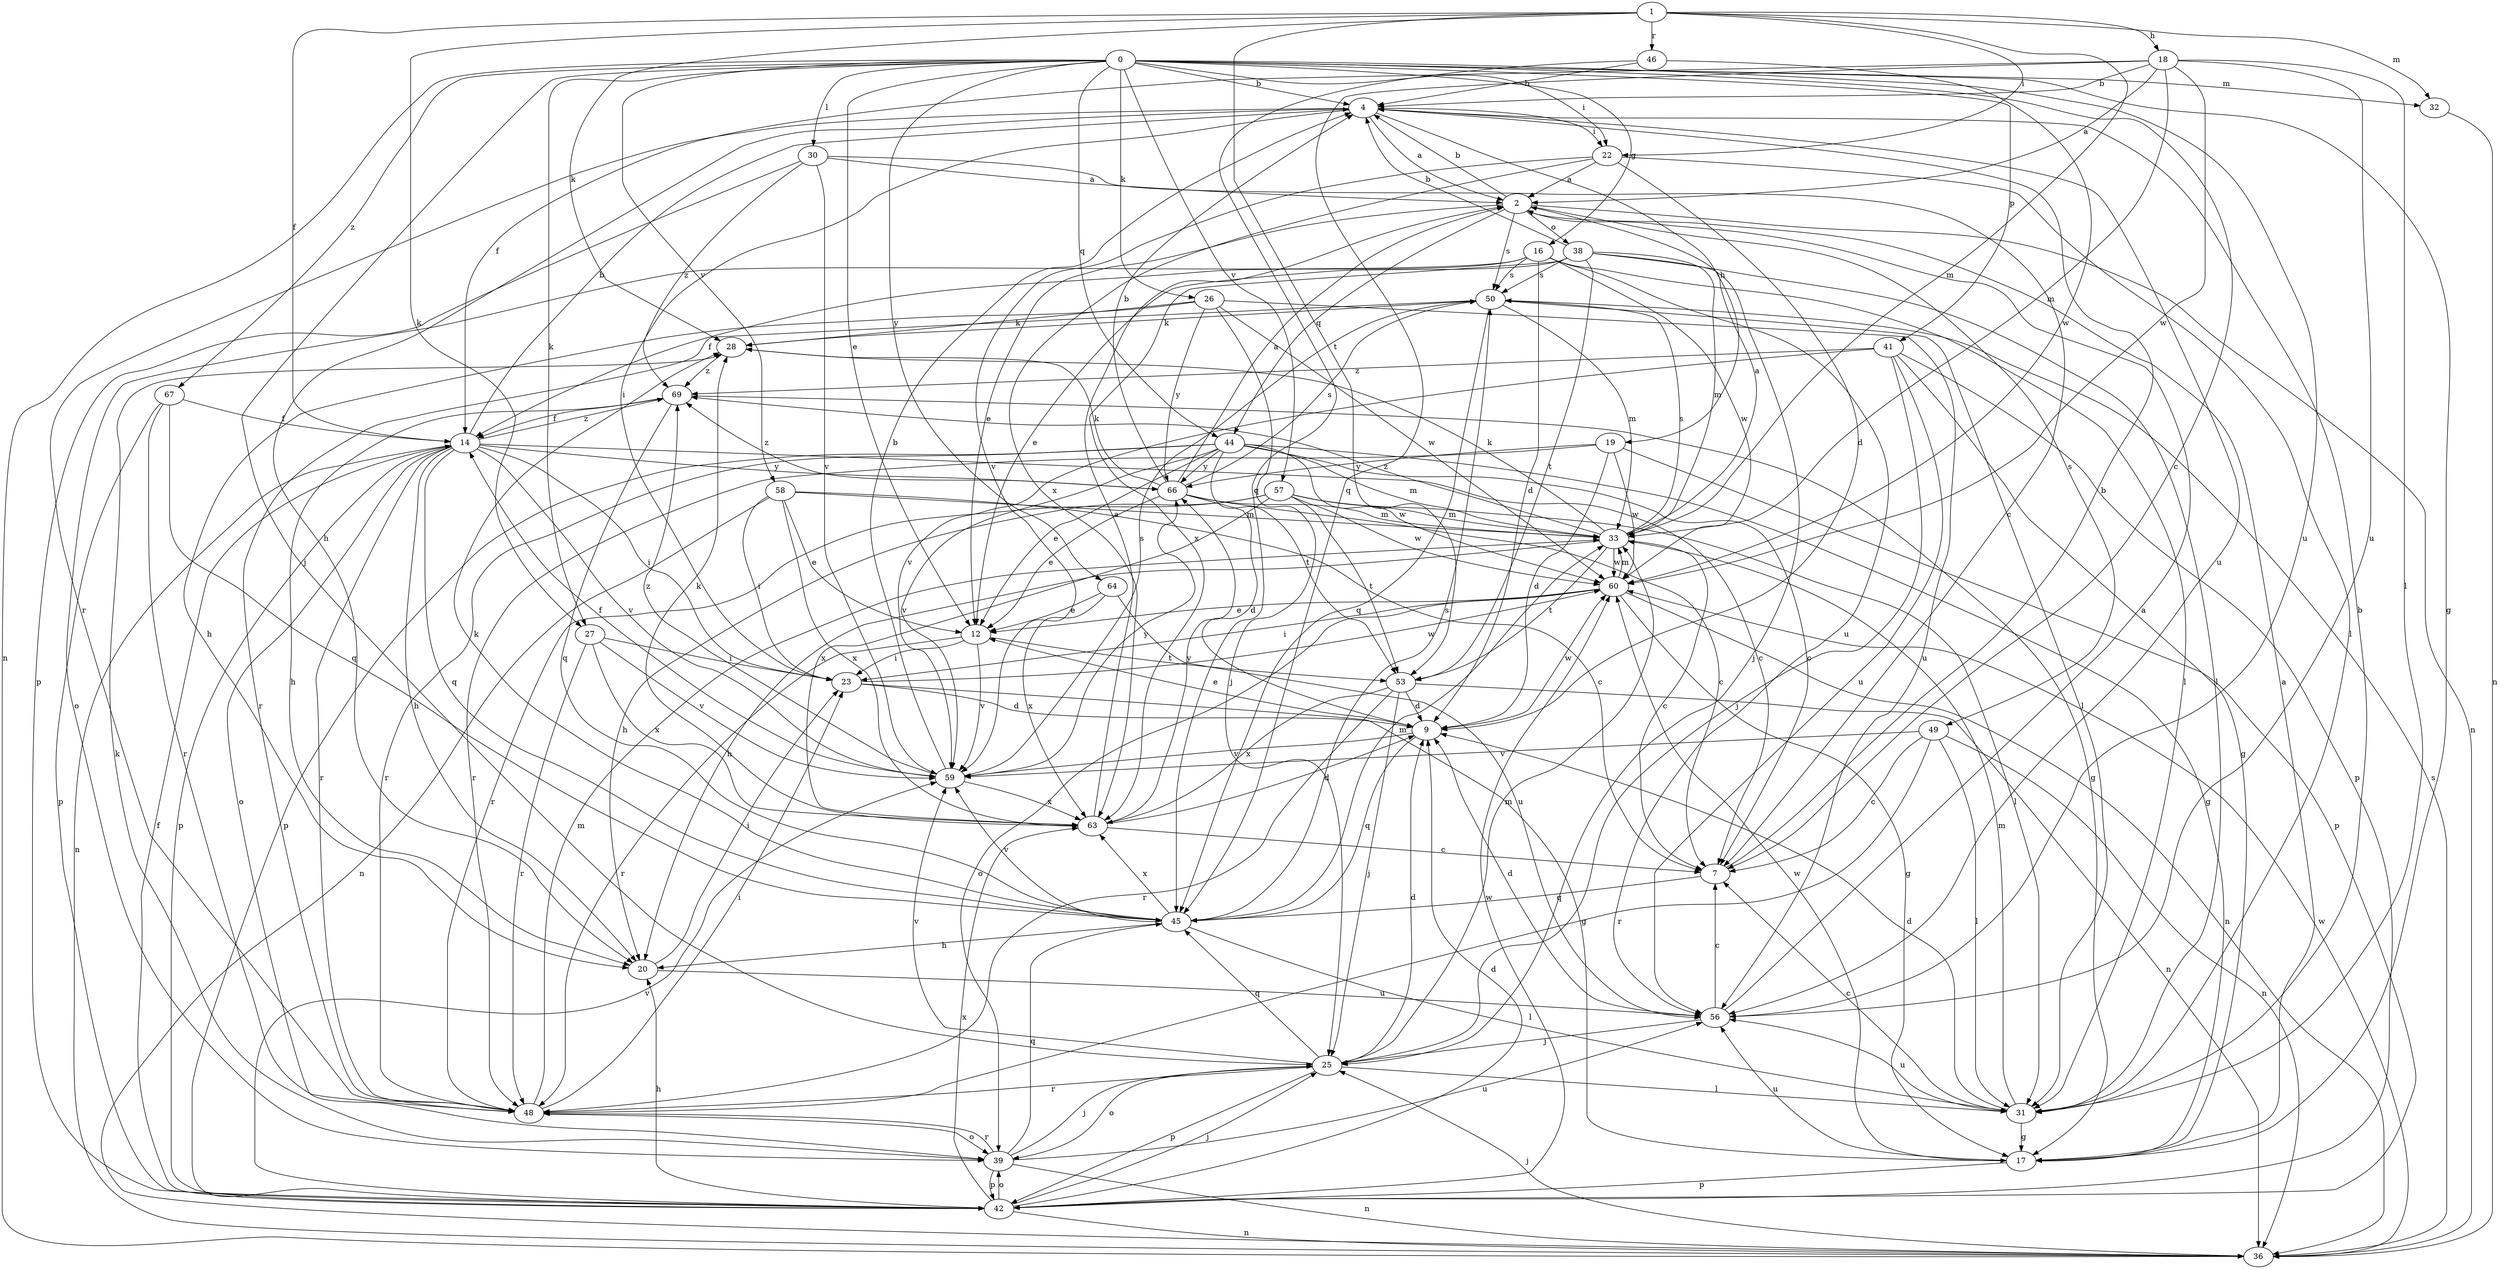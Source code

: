 strict digraph  {
0;
1;
2;
4;
7;
9;
12;
14;
16;
17;
18;
19;
20;
22;
23;
25;
26;
27;
28;
30;
31;
32;
33;
36;
38;
39;
41;
42;
44;
45;
46;
48;
49;
50;
53;
56;
57;
58;
59;
60;
63;
64;
66;
67;
69;
0 -> 4  [label=b];
0 -> 7  [label=c];
0 -> 12  [label=e];
0 -> 16  [label=g];
0 -> 17  [label=g];
0 -> 22  [label=i];
0 -> 25  [label=j];
0 -> 26  [label=k];
0 -> 27  [label=k];
0 -> 30  [label=l];
0 -> 32  [label=m];
0 -> 36  [label=n];
0 -> 41  [label=p];
0 -> 44  [label=q];
0 -> 56  [label=u];
0 -> 57  [label=v];
0 -> 58  [label=v];
0 -> 64  [label=y];
0 -> 67  [label=z];
1 -> 14  [label=f];
1 -> 18  [label=h];
1 -> 22  [label=i];
1 -> 27  [label=k];
1 -> 28  [label=k];
1 -> 32  [label=m];
1 -> 33  [label=m];
1 -> 46  [label=r];
1 -> 53  [label=t];
2 -> 4  [label=b];
2 -> 12  [label=e];
2 -> 36  [label=n];
2 -> 38  [label=o];
2 -> 44  [label=q];
2 -> 49  [label=s];
2 -> 50  [label=s];
4 -> 2  [label=a];
4 -> 19  [label=h];
4 -> 20  [label=h];
4 -> 22  [label=i];
4 -> 23  [label=i];
4 -> 48  [label=r];
4 -> 56  [label=u];
7 -> 4  [label=b];
7 -> 45  [label=q];
9 -> 12  [label=e];
9 -> 45  [label=q];
9 -> 59  [label=v];
9 -> 60  [label=w];
12 -> 23  [label=i];
12 -> 48  [label=r];
12 -> 53  [label=t];
12 -> 59  [label=v];
14 -> 4  [label=b];
14 -> 7  [label=c];
14 -> 20  [label=h];
14 -> 23  [label=i];
14 -> 36  [label=n];
14 -> 39  [label=o];
14 -> 42  [label=p];
14 -> 45  [label=q];
14 -> 48  [label=r];
14 -> 59  [label=v];
14 -> 66  [label=y];
14 -> 69  [label=z];
16 -> 9  [label=d];
16 -> 14  [label=f];
16 -> 31  [label=l];
16 -> 39  [label=o];
16 -> 50  [label=s];
16 -> 56  [label=u];
16 -> 60  [label=w];
17 -> 2  [label=a];
17 -> 42  [label=p];
17 -> 56  [label=u];
17 -> 60  [label=w];
18 -> 2  [label=a];
18 -> 4  [label=b];
18 -> 14  [label=f];
18 -> 31  [label=l];
18 -> 33  [label=m];
18 -> 45  [label=q];
18 -> 56  [label=u];
18 -> 60  [label=w];
19 -> 9  [label=d];
19 -> 42  [label=p];
19 -> 48  [label=r];
19 -> 60  [label=w];
19 -> 66  [label=y];
20 -> 23  [label=i];
20 -> 56  [label=u];
22 -> 2  [label=a];
22 -> 9  [label=d];
22 -> 31  [label=l];
22 -> 59  [label=v];
22 -> 63  [label=x];
23 -> 9  [label=d];
23 -> 17  [label=g];
23 -> 60  [label=w];
25 -> 9  [label=d];
25 -> 31  [label=l];
25 -> 33  [label=m];
25 -> 39  [label=o];
25 -> 42  [label=p];
25 -> 45  [label=q];
25 -> 48  [label=r];
25 -> 59  [label=v];
26 -> 20  [label=h];
26 -> 25  [label=j];
26 -> 28  [label=k];
26 -> 56  [label=u];
26 -> 60  [label=w];
26 -> 66  [label=y];
27 -> 23  [label=i];
27 -> 48  [label=r];
27 -> 59  [label=v];
27 -> 63  [label=x];
28 -> 69  [label=z];
30 -> 2  [label=a];
30 -> 7  [label=c];
30 -> 42  [label=p];
30 -> 59  [label=v];
30 -> 69  [label=z];
31 -> 4  [label=b];
31 -> 7  [label=c];
31 -> 9  [label=d];
31 -> 17  [label=g];
31 -> 33  [label=m];
31 -> 56  [label=u];
32 -> 36  [label=n];
33 -> 2  [label=a];
33 -> 7  [label=c];
33 -> 20  [label=h];
33 -> 28  [label=k];
33 -> 50  [label=s];
33 -> 53  [label=t];
33 -> 60  [label=w];
33 -> 69  [label=z];
36 -> 25  [label=j];
36 -> 50  [label=s];
36 -> 60  [label=w];
38 -> 4  [label=b];
38 -> 12  [label=e];
38 -> 25  [label=j];
38 -> 31  [label=l];
38 -> 33  [label=m];
38 -> 50  [label=s];
38 -> 53  [label=t];
38 -> 63  [label=x];
39 -> 25  [label=j];
39 -> 28  [label=k];
39 -> 36  [label=n];
39 -> 42  [label=p];
39 -> 45  [label=q];
39 -> 48  [label=r];
39 -> 56  [label=u];
41 -> 17  [label=g];
41 -> 25  [label=j];
41 -> 42  [label=p];
41 -> 56  [label=u];
41 -> 59  [label=v];
41 -> 69  [label=z];
42 -> 9  [label=d];
42 -> 14  [label=f];
42 -> 20  [label=h];
42 -> 25  [label=j];
42 -> 36  [label=n];
42 -> 39  [label=o];
42 -> 59  [label=v];
42 -> 60  [label=w];
42 -> 63  [label=x];
44 -> 7  [label=c];
44 -> 12  [label=e];
44 -> 17  [label=g];
44 -> 33  [label=m];
44 -> 42  [label=p];
44 -> 48  [label=r];
44 -> 53  [label=t];
44 -> 59  [label=v];
44 -> 60  [label=w];
44 -> 66  [label=y];
45 -> 20  [label=h];
45 -> 28  [label=k];
45 -> 31  [label=l];
45 -> 33  [label=m];
45 -> 50  [label=s];
45 -> 59  [label=v];
45 -> 63  [label=x];
46 -> 4  [label=b];
46 -> 45  [label=q];
46 -> 60  [label=w];
48 -> 23  [label=i];
48 -> 33  [label=m];
48 -> 39  [label=o];
49 -> 7  [label=c];
49 -> 31  [label=l];
49 -> 36  [label=n];
49 -> 48  [label=r];
49 -> 59  [label=v];
50 -> 28  [label=k];
50 -> 31  [label=l];
50 -> 33  [label=m];
50 -> 45  [label=q];
50 -> 48  [label=r];
53 -> 9  [label=d];
53 -> 25  [label=j];
53 -> 36  [label=n];
53 -> 48  [label=r];
53 -> 63  [label=x];
56 -> 2  [label=a];
56 -> 7  [label=c];
56 -> 9  [label=d];
56 -> 25  [label=j];
57 -> 20  [label=h];
57 -> 31  [label=l];
57 -> 33  [label=m];
57 -> 48  [label=r];
57 -> 53  [label=t];
57 -> 60  [label=w];
57 -> 63  [label=x];
58 -> 7  [label=c];
58 -> 12  [label=e];
58 -> 23  [label=i];
58 -> 33  [label=m];
58 -> 36  [label=n];
58 -> 63  [label=x];
59 -> 4  [label=b];
59 -> 14  [label=f];
59 -> 50  [label=s];
59 -> 63  [label=x];
59 -> 66  [label=y];
59 -> 69  [label=z];
60 -> 12  [label=e];
60 -> 17  [label=g];
60 -> 23  [label=i];
60 -> 33  [label=m];
60 -> 36  [label=n];
60 -> 39  [label=o];
63 -> 2  [label=a];
63 -> 7  [label=c];
63 -> 9  [label=d];
63 -> 28  [label=k];
63 -> 66  [label=y];
64 -> 12  [label=e];
64 -> 56  [label=u];
64 -> 63  [label=x];
66 -> 2  [label=a];
66 -> 4  [label=b];
66 -> 7  [label=c];
66 -> 9  [label=d];
66 -> 12  [label=e];
66 -> 28  [label=k];
66 -> 33  [label=m];
66 -> 50  [label=s];
66 -> 69  [label=z];
67 -> 14  [label=f];
67 -> 42  [label=p];
67 -> 45  [label=q];
67 -> 48  [label=r];
69 -> 14  [label=f];
69 -> 17  [label=g];
69 -> 20  [label=h];
69 -> 45  [label=q];
}

